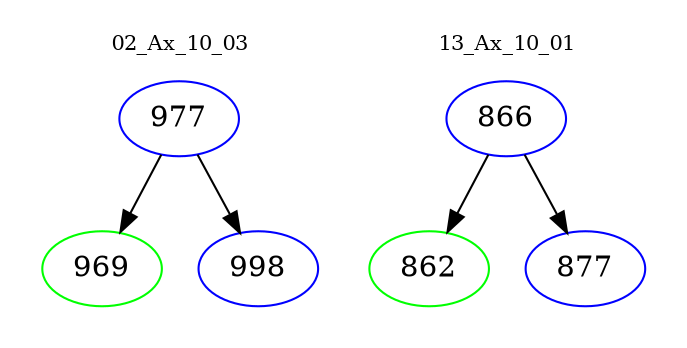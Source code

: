 digraph{
subgraph cluster_0 {
color = white
label = "02_Ax_10_03";
fontsize=10;
T0_977 [label="977", color="blue"]
T0_977 -> T0_969 [color="black"]
T0_969 [label="969", color="green"]
T0_977 -> T0_998 [color="black"]
T0_998 [label="998", color="blue"]
}
subgraph cluster_1 {
color = white
label = "13_Ax_10_01";
fontsize=10;
T1_866 [label="866", color="blue"]
T1_866 -> T1_862 [color="black"]
T1_862 [label="862", color="green"]
T1_866 -> T1_877 [color="black"]
T1_877 [label="877", color="blue"]
}
}
